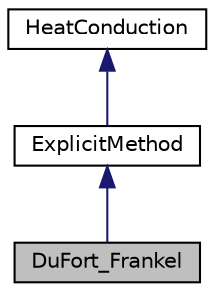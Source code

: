 digraph "DuFort_Frankel"
{
  edge [fontname="Helvetica",fontsize="10",labelfontname="Helvetica",labelfontsize="10"];
  node [fontname="Helvetica",fontsize="10",shape=record];
  Node0 [label="DuFort_Frankel",height=0.2,width=0.4,color="black", fillcolor="grey75", style="filled", fontcolor="black"];
  Node1 -> Node0 [dir="back",color="midnightblue",fontsize="10",style="solid"];
  Node1 [label="ExplicitMethod",height=0.2,width=0.4,color="black", fillcolor="white", style="filled",URL="$class_explicit_method.html",tooltip="Sub Abstract Class used to calculate the Explicit scheme. "];
  Node2 -> Node1 [dir="back",color="midnightblue",fontsize="10",style="solid"];
  Node2 [label="HeatConduction",height=0.2,width=0.4,color="black", fillcolor="white", style="filled",URL="$class_heat_conduction.html",tooltip="Base abstract Class which include all the parameters to solve the problem. "];
}
